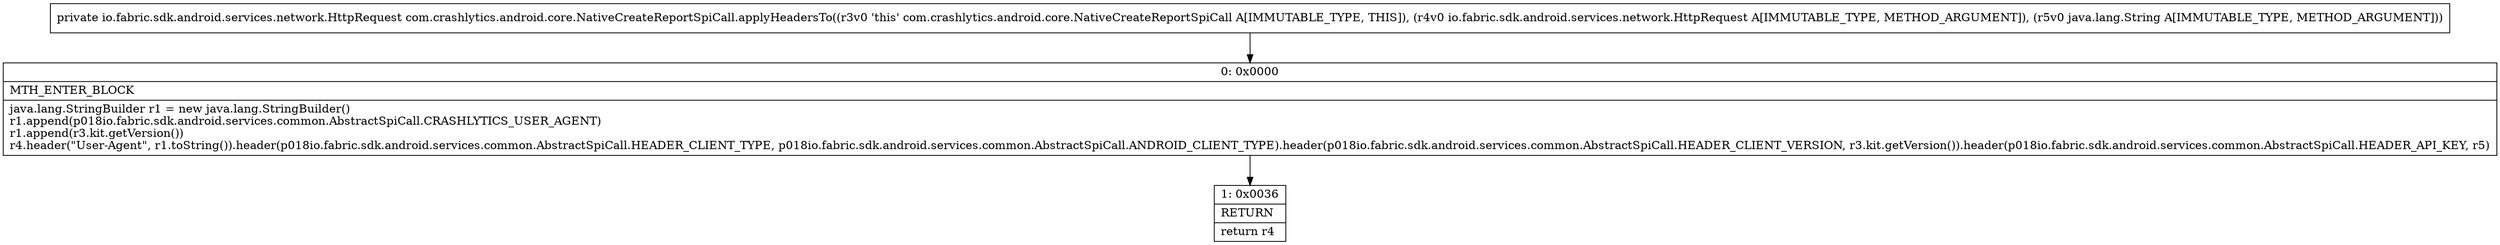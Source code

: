 digraph "CFG forcom.crashlytics.android.core.NativeCreateReportSpiCall.applyHeadersTo(Lio\/fabric\/sdk\/android\/services\/network\/HttpRequest;Ljava\/lang\/String;)Lio\/fabric\/sdk\/android\/services\/network\/HttpRequest;" {
Node_0 [shape=record,label="{0\:\ 0x0000|MTH_ENTER_BLOCK\l|java.lang.StringBuilder r1 = new java.lang.StringBuilder()\lr1.append(p018io.fabric.sdk.android.services.common.AbstractSpiCall.CRASHLYTICS_USER_AGENT)\lr1.append(r3.kit.getVersion())\lr4.header(\"User\-Agent\", r1.toString()).header(p018io.fabric.sdk.android.services.common.AbstractSpiCall.HEADER_CLIENT_TYPE, p018io.fabric.sdk.android.services.common.AbstractSpiCall.ANDROID_CLIENT_TYPE).header(p018io.fabric.sdk.android.services.common.AbstractSpiCall.HEADER_CLIENT_VERSION, r3.kit.getVersion()).header(p018io.fabric.sdk.android.services.common.AbstractSpiCall.HEADER_API_KEY, r5)\l}"];
Node_1 [shape=record,label="{1\:\ 0x0036|RETURN\l|return r4\l}"];
MethodNode[shape=record,label="{private io.fabric.sdk.android.services.network.HttpRequest com.crashlytics.android.core.NativeCreateReportSpiCall.applyHeadersTo((r3v0 'this' com.crashlytics.android.core.NativeCreateReportSpiCall A[IMMUTABLE_TYPE, THIS]), (r4v0 io.fabric.sdk.android.services.network.HttpRequest A[IMMUTABLE_TYPE, METHOD_ARGUMENT]), (r5v0 java.lang.String A[IMMUTABLE_TYPE, METHOD_ARGUMENT])) }"];
MethodNode -> Node_0;
Node_0 -> Node_1;
}

